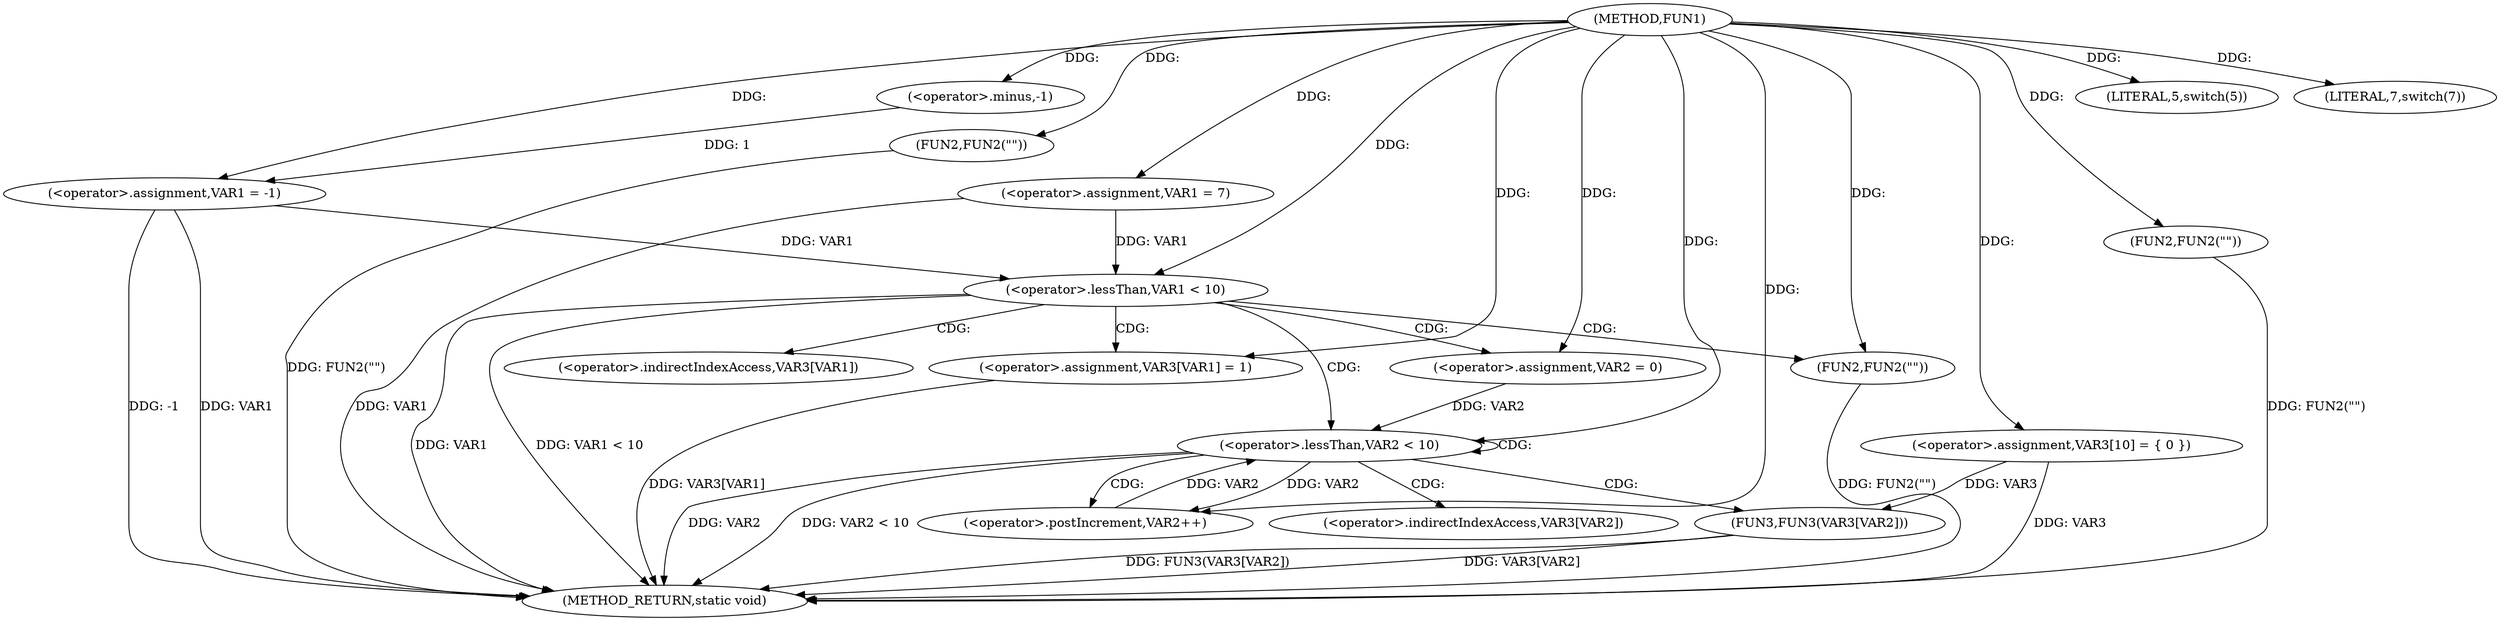 digraph FUN1 {  
"1000100" [label = "(METHOD,FUN1)" ]
"1000161" [label = "(METHOD_RETURN,static void)" ]
"1000103" [label = "(<operator>.assignment,VAR1 = -1)" ]
"1000105" [label = "(<operator>.minus,-1)" ]
"1000108" [label = "(LITERAL,5,switch(5))" ]
"1000111" [label = "(FUN2,FUN2(\"\"))" ]
"1000115" [label = "(<operator>.assignment,VAR1 = 7)" ]
"1000120" [label = "(LITERAL,7,switch(7))" ]
"1000126" [label = "(<operator>.assignment,VAR3[10] = { 0 })" ]
"1000129" [label = "(<operator>.lessThan,VAR1 < 10)" ]
"1000133" [label = "(<operator>.assignment,VAR3[VAR1] = 1)" ]
"1000139" [label = "(<operator>.assignment,VAR2 = 0)" ]
"1000142" [label = "(<operator>.lessThan,VAR2 < 10)" ]
"1000145" [label = "(<operator>.postIncrement,VAR2++)" ]
"1000148" [label = "(FUN3,FUN3(VAR3[VAR2]))" ]
"1000154" [label = "(FUN2,FUN2(\"\"))" ]
"1000158" [label = "(FUN2,FUN2(\"\"))" ]
"1000134" [label = "(<operator>.indirectIndexAccess,VAR3[VAR1])" ]
"1000149" [label = "(<operator>.indirectIndexAccess,VAR3[VAR2])" ]
  "1000142" -> "1000161"  [ label = "DDG: VAR2 < 10"] 
  "1000103" -> "1000161"  [ label = "DDG: VAR1"] 
  "1000103" -> "1000161"  [ label = "DDG: -1"] 
  "1000126" -> "1000161"  [ label = "DDG: VAR3"] 
  "1000154" -> "1000161"  [ label = "DDG: FUN2(\"\")"] 
  "1000129" -> "1000161"  [ label = "DDG: VAR1"] 
  "1000129" -> "1000161"  [ label = "DDG: VAR1 < 10"] 
  "1000133" -> "1000161"  [ label = "DDG: VAR3[VAR1]"] 
  "1000158" -> "1000161"  [ label = "DDG: FUN2(\"\")"] 
  "1000148" -> "1000161"  [ label = "DDG: VAR3[VAR2]"] 
  "1000148" -> "1000161"  [ label = "DDG: FUN3(VAR3[VAR2])"] 
  "1000142" -> "1000161"  [ label = "DDG: VAR2"] 
  "1000111" -> "1000161"  [ label = "DDG: FUN2(\"\")"] 
  "1000115" -> "1000161"  [ label = "DDG: VAR1"] 
  "1000105" -> "1000103"  [ label = "DDG: 1"] 
  "1000100" -> "1000103"  [ label = "DDG: "] 
  "1000100" -> "1000105"  [ label = "DDG: "] 
  "1000100" -> "1000108"  [ label = "DDG: "] 
  "1000100" -> "1000111"  [ label = "DDG: "] 
  "1000100" -> "1000115"  [ label = "DDG: "] 
  "1000100" -> "1000120"  [ label = "DDG: "] 
  "1000100" -> "1000126"  [ label = "DDG: "] 
  "1000103" -> "1000129"  [ label = "DDG: VAR1"] 
  "1000115" -> "1000129"  [ label = "DDG: VAR1"] 
  "1000100" -> "1000129"  [ label = "DDG: "] 
  "1000100" -> "1000133"  [ label = "DDG: "] 
  "1000100" -> "1000139"  [ label = "DDG: "] 
  "1000139" -> "1000142"  [ label = "DDG: VAR2"] 
  "1000145" -> "1000142"  [ label = "DDG: VAR2"] 
  "1000100" -> "1000142"  [ label = "DDG: "] 
  "1000142" -> "1000145"  [ label = "DDG: VAR2"] 
  "1000100" -> "1000145"  [ label = "DDG: "] 
  "1000126" -> "1000148"  [ label = "DDG: VAR3"] 
  "1000100" -> "1000154"  [ label = "DDG: "] 
  "1000100" -> "1000158"  [ label = "DDG: "] 
  "1000129" -> "1000142"  [ label = "CDG: "] 
  "1000129" -> "1000154"  [ label = "CDG: "] 
  "1000129" -> "1000139"  [ label = "CDG: "] 
  "1000129" -> "1000133"  [ label = "CDG: "] 
  "1000129" -> "1000134"  [ label = "CDG: "] 
  "1000142" -> "1000142"  [ label = "CDG: "] 
  "1000142" -> "1000145"  [ label = "CDG: "] 
  "1000142" -> "1000148"  [ label = "CDG: "] 
  "1000142" -> "1000149"  [ label = "CDG: "] 
}
